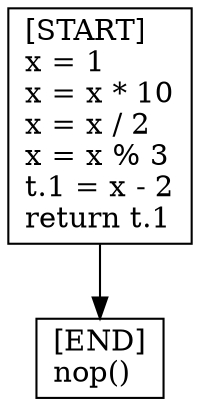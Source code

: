 digraph {
  node [shape=box]
  START [label="[START]\lx = 1\lx = x * 10\lx = x / 2\lx = x % 3\lt.1 = x - 2\lreturn t.1\l"];
  END [label="[END]\lnop()\l"];
  START -> END;
}
